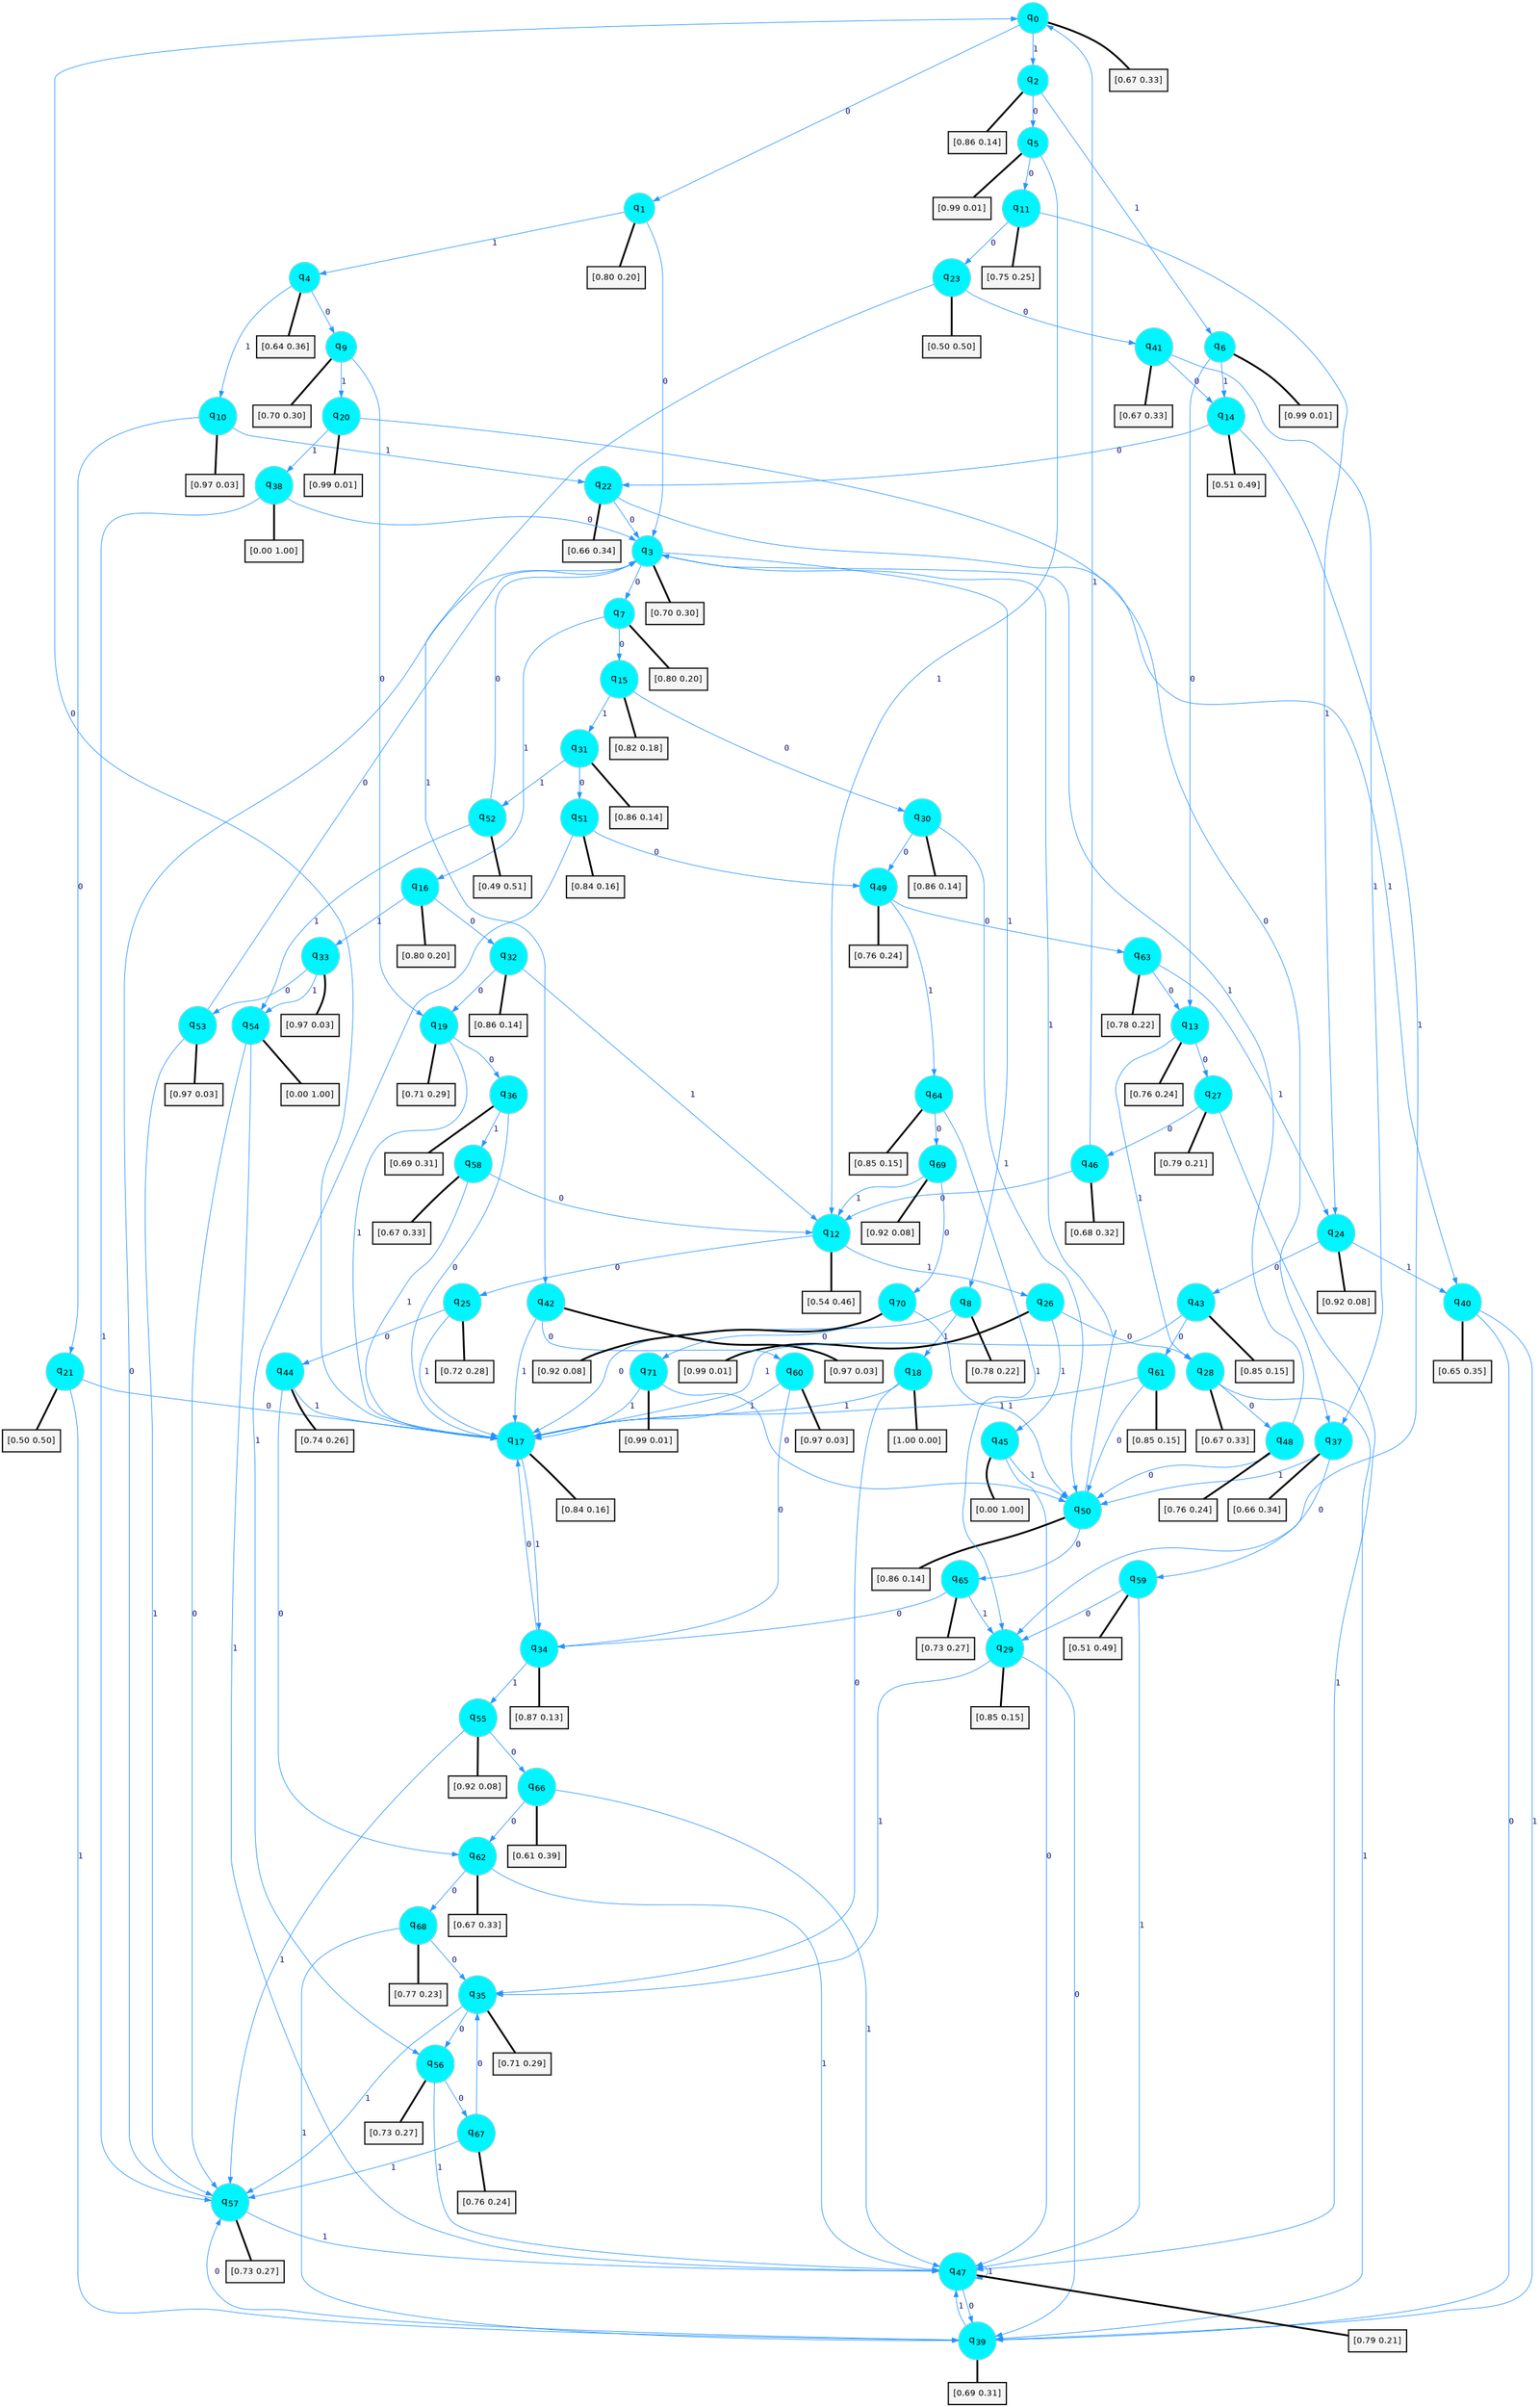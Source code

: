 digraph G {
graph [
bgcolor=transparent, dpi=300, rankdir=TD, size="40,25"];
node [
color=gray, fillcolor=turquoise1, fontcolor=black, fontname=Helvetica, fontsize=16, fontweight=bold, shape=circle, style=filled];
edge [
arrowsize=1, color=dodgerblue1, fontcolor=midnightblue, fontname=courier, fontweight=bold, penwidth=1, style=solid, weight=20];
0[label=<q<SUB>0</SUB>>];
1[label=<q<SUB>1</SUB>>];
2[label=<q<SUB>2</SUB>>];
3[label=<q<SUB>3</SUB>>];
4[label=<q<SUB>4</SUB>>];
5[label=<q<SUB>5</SUB>>];
6[label=<q<SUB>6</SUB>>];
7[label=<q<SUB>7</SUB>>];
8[label=<q<SUB>8</SUB>>];
9[label=<q<SUB>9</SUB>>];
10[label=<q<SUB>10</SUB>>];
11[label=<q<SUB>11</SUB>>];
12[label=<q<SUB>12</SUB>>];
13[label=<q<SUB>13</SUB>>];
14[label=<q<SUB>14</SUB>>];
15[label=<q<SUB>15</SUB>>];
16[label=<q<SUB>16</SUB>>];
17[label=<q<SUB>17</SUB>>];
18[label=<q<SUB>18</SUB>>];
19[label=<q<SUB>19</SUB>>];
20[label=<q<SUB>20</SUB>>];
21[label=<q<SUB>21</SUB>>];
22[label=<q<SUB>22</SUB>>];
23[label=<q<SUB>23</SUB>>];
24[label=<q<SUB>24</SUB>>];
25[label=<q<SUB>25</SUB>>];
26[label=<q<SUB>26</SUB>>];
27[label=<q<SUB>27</SUB>>];
28[label=<q<SUB>28</SUB>>];
29[label=<q<SUB>29</SUB>>];
30[label=<q<SUB>30</SUB>>];
31[label=<q<SUB>31</SUB>>];
32[label=<q<SUB>32</SUB>>];
33[label=<q<SUB>33</SUB>>];
34[label=<q<SUB>34</SUB>>];
35[label=<q<SUB>35</SUB>>];
36[label=<q<SUB>36</SUB>>];
37[label=<q<SUB>37</SUB>>];
38[label=<q<SUB>38</SUB>>];
39[label=<q<SUB>39</SUB>>];
40[label=<q<SUB>40</SUB>>];
41[label=<q<SUB>41</SUB>>];
42[label=<q<SUB>42</SUB>>];
43[label=<q<SUB>43</SUB>>];
44[label=<q<SUB>44</SUB>>];
45[label=<q<SUB>45</SUB>>];
46[label=<q<SUB>46</SUB>>];
47[label=<q<SUB>47</SUB>>];
48[label=<q<SUB>48</SUB>>];
49[label=<q<SUB>49</SUB>>];
50[label=<q<SUB>50</SUB>>];
51[label=<q<SUB>51</SUB>>];
52[label=<q<SUB>52</SUB>>];
53[label=<q<SUB>53</SUB>>];
54[label=<q<SUB>54</SUB>>];
55[label=<q<SUB>55</SUB>>];
56[label=<q<SUB>56</SUB>>];
57[label=<q<SUB>57</SUB>>];
58[label=<q<SUB>58</SUB>>];
59[label=<q<SUB>59</SUB>>];
60[label=<q<SUB>60</SUB>>];
61[label=<q<SUB>61</SUB>>];
62[label=<q<SUB>62</SUB>>];
63[label=<q<SUB>63</SUB>>];
64[label=<q<SUB>64</SUB>>];
65[label=<q<SUB>65</SUB>>];
66[label=<q<SUB>66</SUB>>];
67[label=<q<SUB>67</SUB>>];
68[label=<q<SUB>68</SUB>>];
69[label=<q<SUB>69</SUB>>];
70[label=<q<SUB>70</SUB>>];
71[label=<q<SUB>71</SUB>>];
72[label="[0.67 0.33]", shape=box,fontcolor=black, fontname=Helvetica, fontsize=14, penwidth=2, fillcolor=whitesmoke,color=black];
73[label="[0.80 0.20]", shape=box,fontcolor=black, fontname=Helvetica, fontsize=14, penwidth=2, fillcolor=whitesmoke,color=black];
74[label="[0.86 0.14]", shape=box,fontcolor=black, fontname=Helvetica, fontsize=14, penwidth=2, fillcolor=whitesmoke,color=black];
75[label="[0.70 0.30]", shape=box,fontcolor=black, fontname=Helvetica, fontsize=14, penwidth=2, fillcolor=whitesmoke,color=black];
76[label="[0.64 0.36]", shape=box,fontcolor=black, fontname=Helvetica, fontsize=14, penwidth=2, fillcolor=whitesmoke,color=black];
77[label="[0.99 0.01]", shape=box,fontcolor=black, fontname=Helvetica, fontsize=14, penwidth=2, fillcolor=whitesmoke,color=black];
78[label="[0.99 0.01]", shape=box,fontcolor=black, fontname=Helvetica, fontsize=14, penwidth=2, fillcolor=whitesmoke,color=black];
79[label="[0.80 0.20]", shape=box,fontcolor=black, fontname=Helvetica, fontsize=14, penwidth=2, fillcolor=whitesmoke,color=black];
80[label="[0.78 0.22]", shape=box,fontcolor=black, fontname=Helvetica, fontsize=14, penwidth=2, fillcolor=whitesmoke,color=black];
81[label="[0.70 0.30]", shape=box,fontcolor=black, fontname=Helvetica, fontsize=14, penwidth=2, fillcolor=whitesmoke,color=black];
82[label="[0.97 0.03]", shape=box,fontcolor=black, fontname=Helvetica, fontsize=14, penwidth=2, fillcolor=whitesmoke,color=black];
83[label="[0.75 0.25]", shape=box,fontcolor=black, fontname=Helvetica, fontsize=14, penwidth=2, fillcolor=whitesmoke,color=black];
84[label="[0.54 0.46]", shape=box,fontcolor=black, fontname=Helvetica, fontsize=14, penwidth=2, fillcolor=whitesmoke,color=black];
85[label="[0.76 0.24]", shape=box,fontcolor=black, fontname=Helvetica, fontsize=14, penwidth=2, fillcolor=whitesmoke,color=black];
86[label="[0.51 0.49]", shape=box,fontcolor=black, fontname=Helvetica, fontsize=14, penwidth=2, fillcolor=whitesmoke,color=black];
87[label="[0.82 0.18]", shape=box,fontcolor=black, fontname=Helvetica, fontsize=14, penwidth=2, fillcolor=whitesmoke,color=black];
88[label="[0.80 0.20]", shape=box,fontcolor=black, fontname=Helvetica, fontsize=14, penwidth=2, fillcolor=whitesmoke,color=black];
89[label="[0.84 0.16]", shape=box,fontcolor=black, fontname=Helvetica, fontsize=14, penwidth=2, fillcolor=whitesmoke,color=black];
90[label="[1.00 0.00]", shape=box,fontcolor=black, fontname=Helvetica, fontsize=14, penwidth=2, fillcolor=whitesmoke,color=black];
91[label="[0.71 0.29]", shape=box,fontcolor=black, fontname=Helvetica, fontsize=14, penwidth=2, fillcolor=whitesmoke,color=black];
92[label="[0.99 0.01]", shape=box,fontcolor=black, fontname=Helvetica, fontsize=14, penwidth=2, fillcolor=whitesmoke,color=black];
93[label="[0.50 0.50]", shape=box,fontcolor=black, fontname=Helvetica, fontsize=14, penwidth=2, fillcolor=whitesmoke,color=black];
94[label="[0.66 0.34]", shape=box,fontcolor=black, fontname=Helvetica, fontsize=14, penwidth=2, fillcolor=whitesmoke,color=black];
95[label="[0.50 0.50]", shape=box,fontcolor=black, fontname=Helvetica, fontsize=14, penwidth=2, fillcolor=whitesmoke,color=black];
96[label="[0.92 0.08]", shape=box,fontcolor=black, fontname=Helvetica, fontsize=14, penwidth=2, fillcolor=whitesmoke,color=black];
97[label="[0.72 0.28]", shape=box,fontcolor=black, fontname=Helvetica, fontsize=14, penwidth=2, fillcolor=whitesmoke,color=black];
98[label="[0.99 0.01]", shape=box,fontcolor=black, fontname=Helvetica, fontsize=14, penwidth=2, fillcolor=whitesmoke,color=black];
99[label="[0.79 0.21]", shape=box,fontcolor=black, fontname=Helvetica, fontsize=14, penwidth=2, fillcolor=whitesmoke,color=black];
100[label="[0.67 0.33]", shape=box,fontcolor=black, fontname=Helvetica, fontsize=14, penwidth=2, fillcolor=whitesmoke,color=black];
101[label="[0.85 0.15]", shape=box,fontcolor=black, fontname=Helvetica, fontsize=14, penwidth=2, fillcolor=whitesmoke,color=black];
102[label="[0.86 0.14]", shape=box,fontcolor=black, fontname=Helvetica, fontsize=14, penwidth=2, fillcolor=whitesmoke,color=black];
103[label="[0.86 0.14]", shape=box,fontcolor=black, fontname=Helvetica, fontsize=14, penwidth=2, fillcolor=whitesmoke,color=black];
104[label="[0.86 0.14]", shape=box,fontcolor=black, fontname=Helvetica, fontsize=14, penwidth=2, fillcolor=whitesmoke,color=black];
105[label="[0.97 0.03]", shape=box,fontcolor=black, fontname=Helvetica, fontsize=14, penwidth=2, fillcolor=whitesmoke,color=black];
106[label="[0.87 0.13]", shape=box,fontcolor=black, fontname=Helvetica, fontsize=14, penwidth=2, fillcolor=whitesmoke,color=black];
107[label="[0.71 0.29]", shape=box,fontcolor=black, fontname=Helvetica, fontsize=14, penwidth=2, fillcolor=whitesmoke,color=black];
108[label="[0.69 0.31]", shape=box,fontcolor=black, fontname=Helvetica, fontsize=14, penwidth=2, fillcolor=whitesmoke,color=black];
109[label="[0.66 0.34]", shape=box,fontcolor=black, fontname=Helvetica, fontsize=14, penwidth=2, fillcolor=whitesmoke,color=black];
110[label="[0.00 1.00]", shape=box,fontcolor=black, fontname=Helvetica, fontsize=14, penwidth=2, fillcolor=whitesmoke,color=black];
111[label="[0.69 0.31]", shape=box,fontcolor=black, fontname=Helvetica, fontsize=14, penwidth=2, fillcolor=whitesmoke,color=black];
112[label="[0.65 0.35]", shape=box,fontcolor=black, fontname=Helvetica, fontsize=14, penwidth=2, fillcolor=whitesmoke,color=black];
113[label="[0.67 0.33]", shape=box,fontcolor=black, fontname=Helvetica, fontsize=14, penwidth=2, fillcolor=whitesmoke,color=black];
114[label="[0.97 0.03]", shape=box,fontcolor=black, fontname=Helvetica, fontsize=14, penwidth=2, fillcolor=whitesmoke,color=black];
115[label="[0.85 0.15]", shape=box,fontcolor=black, fontname=Helvetica, fontsize=14, penwidth=2, fillcolor=whitesmoke,color=black];
116[label="[0.74 0.26]", shape=box,fontcolor=black, fontname=Helvetica, fontsize=14, penwidth=2, fillcolor=whitesmoke,color=black];
117[label="[0.00 1.00]", shape=box,fontcolor=black, fontname=Helvetica, fontsize=14, penwidth=2, fillcolor=whitesmoke,color=black];
118[label="[0.68 0.32]", shape=box,fontcolor=black, fontname=Helvetica, fontsize=14, penwidth=2, fillcolor=whitesmoke,color=black];
119[label="[0.79 0.21]", shape=box,fontcolor=black, fontname=Helvetica, fontsize=14, penwidth=2, fillcolor=whitesmoke,color=black];
120[label="[0.76 0.24]", shape=box,fontcolor=black, fontname=Helvetica, fontsize=14, penwidth=2, fillcolor=whitesmoke,color=black];
121[label="[0.76 0.24]", shape=box,fontcolor=black, fontname=Helvetica, fontsize=14, penwidth=2, fillcolor=whitesmoke,color=black];
122[label="[0.86 0.14]", shape=box,fontcolor=black, fontname=Helvetica, fontsize=14, penwidth=2, fillcolor=whitesmoke,color=black];
123[label="[0.84 0.16]", shape=box,fontcolor=black, fontname=Helvetica, fontsize=14, penwidth=2, fillcolor=whitesmoke,color=black];
124[label="[0.49 0.51]", shape=box,fontcolor=black, fontname=Helvetica, fontsize=14, penwidth=2, fillcolor=whitesmoke,color=black];
125[label="[0.97 0.03]", shape=box,fontcolor=black, fontname=Helvetica, fontsize=14, penwidth=2, fillcolor=whitesmoke,color=black];
126[label="[0.00 1.00]", shape=box,fontcolor=black, fontname=Helvetica, fontsize=14, penwidth=2, fillcolor=whitesmoke,color=black];
127[label="[0.92 0.08]", shape=box,fontcolor=black, fontname=Helvetica, fontsize=14, penwidth=2, fillcolor=whitesmoke,color=black];
128[label="[0.73 0.27]", shape=box,fontcolor=black, fontname=Helvetica, fontsize=14, penwidth=2, fillcolor=whitesmoke,color=black];
129[label="[0.73 0.27]", shape=box,fontcolor=black, fontname=Helvetica, fontsize=14, penwidth=2, fillcolor=whitesmoke,color=black];
130[label="[0.67 0.33]", shape=box,fontcolor=black, fontname=Helvetica, fontsize=14, penwidth=2, fillcolor=whitesmoke,color=black];
131[label="[0.51 0.49]", shape=box,fontcolor=black, fontname=Helvetica, fontsize=14, penwidth=2, fillcolor=whitesmoke,color=black];
132[label="[0.97 0.03]", shape=box,fontcolor=black, fontname=Helvetica, fontsize=14, penwidth=2, fillcolor=whitesmoke,color=black];
133[label="[0.85 0.15]", shape=box,fontcolor=black, fontname=Helvetica, fontsize=14, penwidth=2, fillcolor=whitesmoke,color=black];
134[label="[0.67 0.33]", shape=box,fontcolor=black, fontname=Helvetica, fontsize=14, penwidth=2, fillcolor=whitesmoke,color=black];
135[label="[0.78 0.22]", shape=box,fontcolor=black, fontname=Helvetica, fontsize=14, penwidth=2, fillcolor=whitesmoke,color=black];
136[label="[0.85 0.15]", shape=box,fontcolor=black, fontname=Helvetica, fontsize=14, penwidth=2, fillcolor=whitesmoke,color=black];
137[label="[0.73 0.27]", shape=box,fontcolor=black, fontname=Helvetica, fontsize=14, penwidth=2, fillcolor=whitesmoke,color=black];
138[label="[0.61 0.39]", shape=box,fontcolor=black, fontname=Helvetica, fontsize=14, penwidth=2, fillcolor=whitesmoke,color=black];
139[label="[0.76 0.24]", shape=box,fontcolor=black, fontname=Helvetica, fontsize=14, penwidth=2, fillcolor=whitesmoke,color=black];
140[label="[0.77 0.23]", shape=box,fontcolor=black, fontname=Helvetica, fontsize=14, penwidth=2, fillcolor=whitesmoke,color=black];
141[label="[0.92 0.08]", shape=box,fontcolor=black, fontname=Helvetica, fontsize=14, penwidth=2, fillcolor=whitesmoke,color=black];
142[label="[0.92 0.08]", shape=box,fontcolor=black, fontname=Helvetica, fontsize=14, penwidth=2, fillcolor=whitesmoke,color=black];
143[label="[0.99 0.01]", shape=box,fontcolor=black, fontname=Helvetica, fontsize=14, penwidth=2, fillcolor=whitesmoke,color=black];
0->1 [label=0];
0->2 [label=1];
0->72 [arrowhead=none, penwidth=3,color=black];
1->3 [label=0];
1->4 [label=1];
1->73 [arrowhead=none, penwidth=3,color=black];
2->5 [label=0];
2->6 [label=1];
2->74 [arrowhead=none, penwidth=3,color=black];
3->7 [label=0];
3->8 [label=1];
3->75 [arrowhead=none, penwidth=3,color=black];
4->9 [label=0];
4->10 [label=1];
4->76 [arrowhead=none, penwidth=3,color=black];
5->11 [label=0];
5->12 [label=1];
5->77 [arrowhead=none, penwidth=3,color=black];
6->13 [label=0];
6->14 [label=1];
6->78 [arrowhead=none, penwidth=3,color=black];
7->15 [label=0];
7->16 [label=1];
7->79 [arrowhead=none, penwidth=3,color=black];
8->17 [label=0];
8->18 [label=1];
8->80 [arrowhead=none, penwidth=3,color=black];
9->19 [label=0];
9->20 [label=1];
9->81 [arrowhead=none, penwidth=3,color=black];
10->21 [label=0];
10->22 [label=1];
10->82 [arrowhead=none, penwidth=3,color=black];
11->23 [label=0];
11->24 [label=1];
11->83 [arrowhead=none, penwidth=3,color=black];
12->25 [label=0];
12->26 [label=1];
12->84 [arrowhead=none, penwidth=3,color=black];
13->27 [label=0];
13->28 [label=1];
13->85 [arrowhead=none, penwidth=3,color=black];
14->22 [label=0];
14->29 [label=1];
14->86 [arrowhead=none, penwidth=3,color=black];
15->30 [label=0];
15->31 [label=1];
15->87 [arrowhead=none, penwidth=3,color=black];
16->32 [label=0];
16->33 [label=1];
16->88 [arrowhead=none, penwidth=3,color=black];
17->0 [label=0];
17->34 [label=1];
17->89 [arrowhead=none, penwidth=3,color=black];
18->35 [label=0];
18->17 [label=1];
18->90 [arrowhead=none, penwidth=3,color=black];
19->36 [label=0];
19->17 [label=1];
19->91 [arrowhead=none, penwidth=3,color=black];
20->37 [label=0];
20->38 [label=1];
20->92 [arrowhead=none, penwidth=3,color=black];
21->17 [label=0];
21->39 [label=1];
21->93 [arrowhead=none, penwidth=3,color=black];
22->3 [label=0];
22->40 [label=1];
22->94 [arrowhead=none, penwidth=3,color=black];
23->41 [label=0];
23->42 [label=1];
23->95 [arrowhead=none, penwidth=3,color=black];
24->43 [label=0];
24->40 [label=1];
24->96 [arrowhead=none, penwidth=3,color=black];
25->44 [label=0];
25->17 [label=1];
25->97 [arrowhead=none, penwidth=3,color=black];
26->28 [label=0];
26->45 [label=1];
26->98 [arrowhead=none, penwidth=3,color=black];
27->46 [label=0];
27->47 [label=1];
27->99 [arrowhead=none, penwidth=3,color=black];
28->48 [label=0];
28->39 [label=1];
28->100 [arrowhead=none, penwidth=3,color=black];
29->39 [label=0];
29->35 [label=1];
29->101 [arrowhead=none, penwidth=3,color=black];
30->49 [label=0];
30->50 [label=1];
30->102 [arrowhead=none, penwidth=3,color=black];
31->51 [label=0];
31->52 [label=1];
31->103 [arrowhead=none, penwidth=3,color=black];
32->19 [label=0];
32->12 [label=1];
32->104 [arrowhead=none, penwidth=3,color=black];
33->53 [label=0];
33->54 [label=1];
33->105 [arrowhead=none, penwidth=3,color=black];
34->17 [label=0];
34->55 [label=1];
34->106 [arrowhead=none, penwidth=3,color=black];
35->56 [label=0];
35->57 [label=1];
35->107 [arrowhead=none, penwidth=3,color=black];
36->17 [label=0];
36->58 [label=1];
36->108 [arrowhead=none, penwidth=3,color=black];
37->59 [label=0];
37->50 [label=1];
37->109 [arrowhead=none, penwidth=3,color=black];
38->3 [label=0];
38->57 [label=1];
38->110 [arrowhead=none, penwidth=3,color=black];
39->57 [label=0];
39->47 [label=1];
39->111 [arrowhead=none, penwidth=3,color=black];
40->39 [label=0];
40->39 [label=1];
40->112 [arrowhead=none, penwidth=3,color=black];
41->14 [label=0];
41->37 [label=1];
41->113 [arrowhead=none, penwidth=3,color=black];
42->60 [label=0];
42->17 [label=1];
42->114 [arrowhead=none, penwidth=3,color=black];
43->61 [label=0];
43->17 [label=1];
43->115 [arrowhead=none, penwidth=3,color=black];
44->62 [label=0];
44->17 [label=1];
44->116 [arrowhead=none, penwidth=3,color=black];
45->47 [label=0];
45->50 [label=1];
45->117 [arrowhead=none, penwidth=3,color=black];
46->12 [label=0];
46->0 [label=1];
46->118 [arrowhead=none, penwidth=3,color=black];
47->39 [label=0];
47->47 [label=1];
47->119 [arrowhead=none, penwidth=3,color=black];
48->50 [label=0];
48->3 [label=1];
48->120 [arrowhead=none, penwidth=3,color=black];
49->63 [label=0];
49->64 [label=1];
49->121 [arrowhead=none, penwidth=3,color=black];
50->65 [label=0];
50->3 [label=1];
50->122 [arrowhead=none, penwidth=3,color=black];
51->49 [label=0];
51->56 [label=1];
51->123 [arrowhead=none, penwidth=3,color=black];
52->3 [label=0];
52->54 [label=1];
52->124 [arrowhead=none, penwidth=3,color=black];
53->3 [label=0];
53->57 [label=1];
53->125 [arrowhead=none, penwidth=3,color=black];
54->57 [label=0];
54->47 [label=1];
54->126 [arrowhead=none, penwidth=3,color=black];
55->66 [label=0];
55->57 [label=1];
55->127 [arrowhead=none, penwidth=3,color=black];
56->67 [label=0];
56->47 [label=1];
56->128 [arrowhead=none, penwidth=3,color=black];
57->3 [label=0];
57->47 [label=1];
57->129 [arrowhead=none, penwidth=3,color=black];
58->12 [label=0];
58->17 [label=1];
58->130 [arrowhead=none, penwidth=3,color=black];
59->29 [label=0];
59->47 [label=1];
59->131 [arrowhead=none, penwidth=3,color=black];
60->34 [label=0];
60->17 [label=1];
60->132 [arrowhead=none, penwidth=3,color=black];
61->50 [label=0];
61->17 [label=1];
61->133 [arrowhead=none, penwidth=3,color=black];
62->68 [label=0];
62->47 [label=1];
62->134 [arrowhead=none, penwidth=3,color=black];
63->13 [label=0];
63->24 [label=1];
63->135 [arrowhead=none, penwidth=3,color=black];
64->69 [label=0];
64->29 [label=1];
64->136 [arrowhead=none, penwidth=3,color=black];
65->34 [label=0];
65->29 [label=1];
65->137 [arrowhead=none, penwidth=3,color=black];
66->62 [label=0];
66->47 [label=1];
66->138 [arrowhead=none, penwidth=3,color=black];
67->35 [label=0];
67->57 [label=1];
67->139 [arrowhead=none, penwidth=3,color=black];
68->35 [label=0];
68->39 [label=1];
68->140 [arrowhead=none, penwidth=3,color=black];
69->70 [label=0];
69->12 [label=1];
69->141 [arrowhead=none, penwidth=3,color=black];
70->71 [label=0];
70->50 [label=1];
70->142 [arrowhead=none, penwidth=3,color=black];
71->50 [label=0];
71->17 [label=1];
71->143 [arrowhead=none, penwidth=3,color=black];
}
